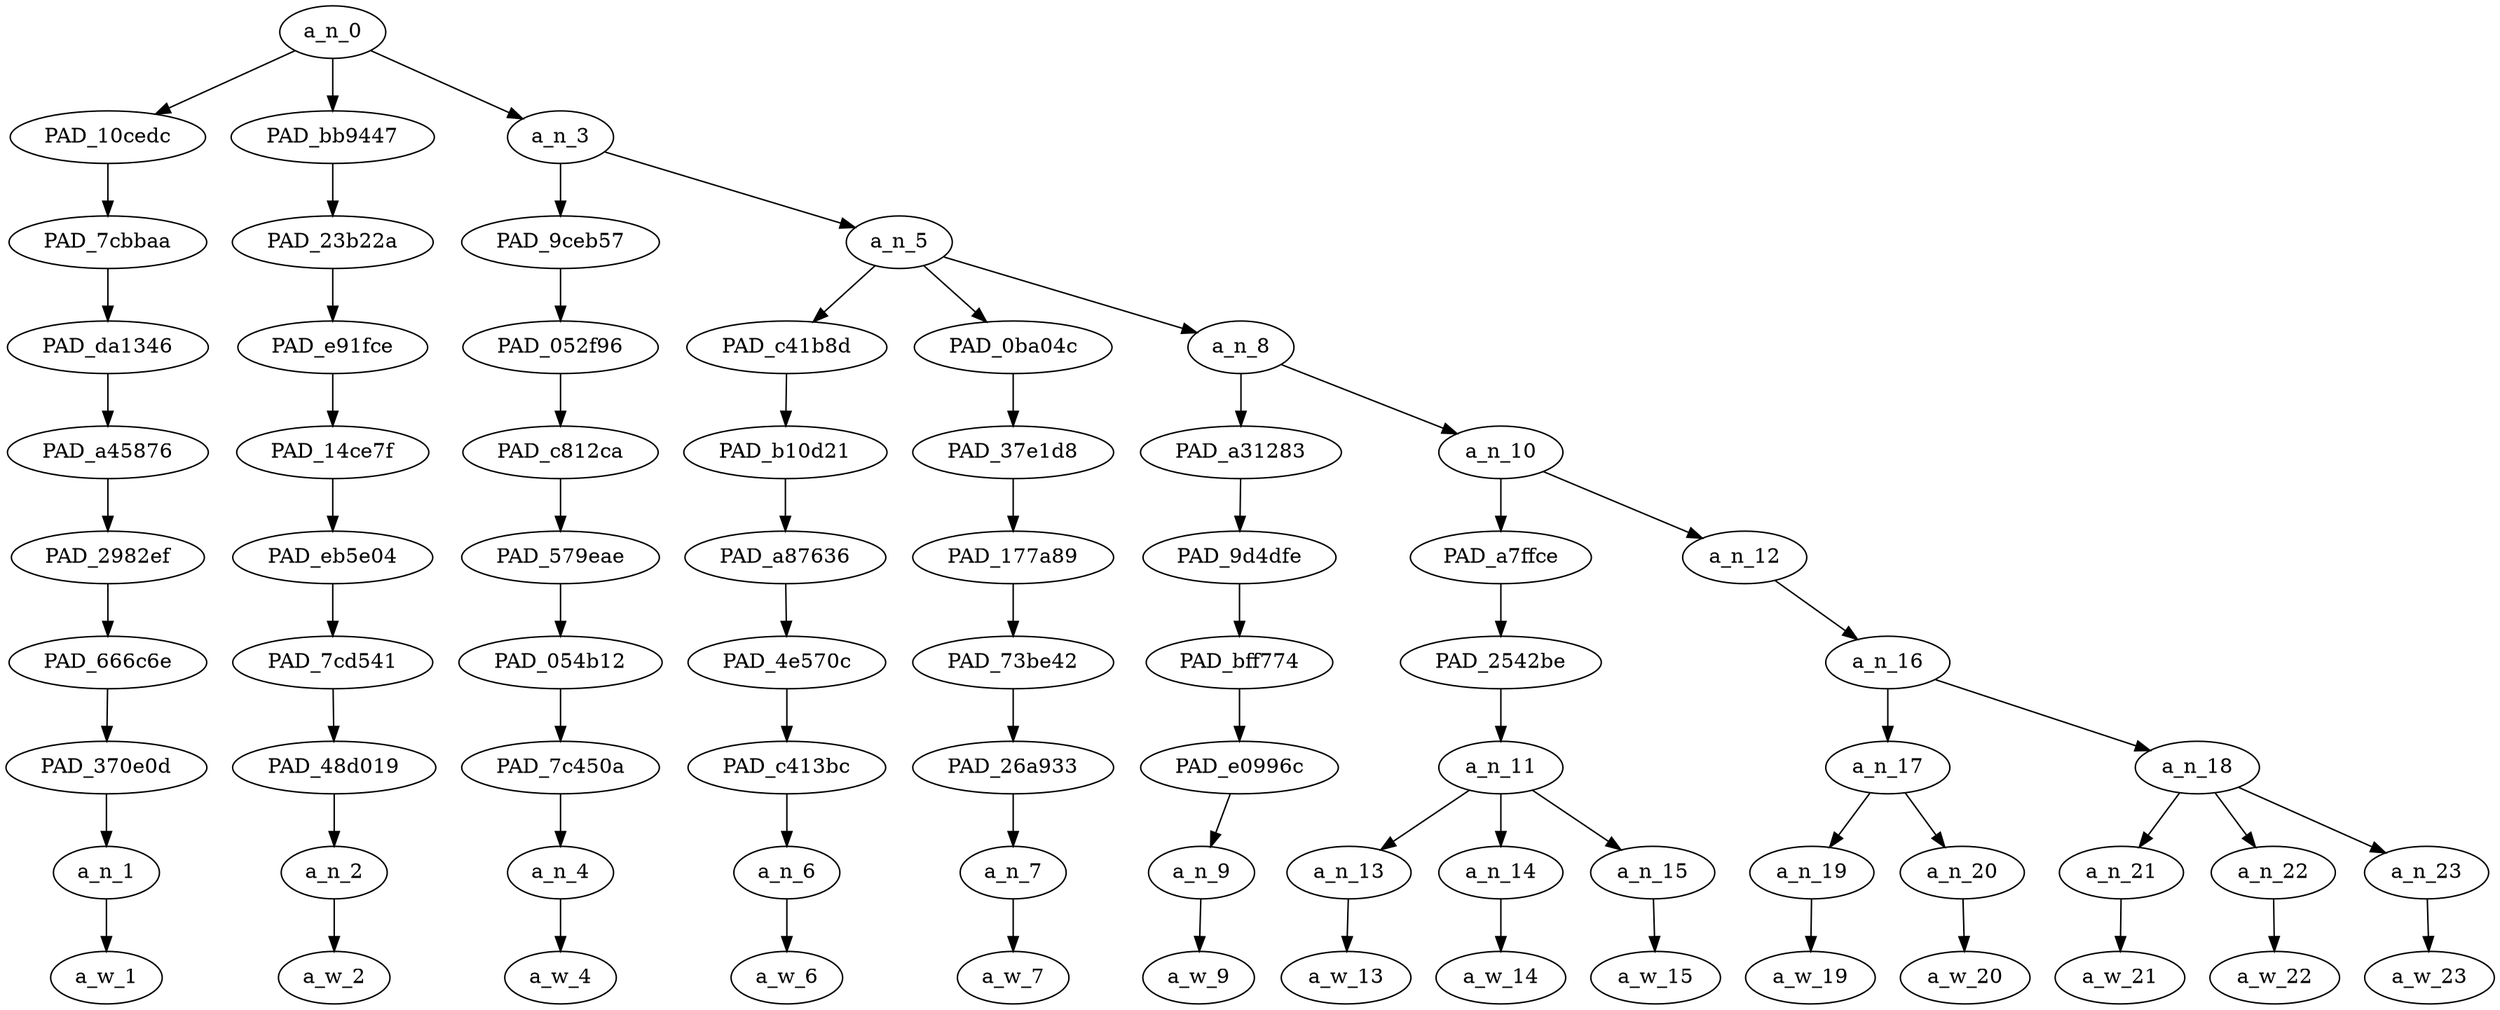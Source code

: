strict digraph "" {
	a_n_0	[div_dir=1,
		index=0,
		level=9,
		pos="1.440972222222222,9!",
		text_span="[0, 1, 2, 3, 4, 5, 6, 7, 8, 9, 10, 11, 12, 13]",
		value=0.99999998];
	PAD_10cedc	[div_dir=-1,
		index=0,
		level=8,
		pos="0.0,8!",
		text_span="[0]",
		value=0.04912064];
	a_n_0 -> PAD_10cedc;
	PAD_bb9447	[div_dir=1,
		index=1,
		level=8,
		pos="1.0,8!",
		text_span="[1]",
		value=0.04509051];
	a_n_0 -> PAD_bb9447;
	a_n_3	[div_dir=1,
		index=2,
		level=8,
		pos="3.3229166666666665,8!",
		text_span="[2, 3, 4, 5, 6, 7, 8, 9, 10, 11, 12, 13]",
		value=0.90475564];
	a_n_0 -> a_n_3;
	PAD_7cbbaa	[div_dir=-1,
		index=0,
		level=7,
		pos="0.0,7!",
		text_span="[0]",
		value=0.04912064];
	PAD_10cedc -> PAD_7cbbaa;
	PAD_da1346	[div_dir=-1,
		index=0,
		level=6,
		pos="0.0,6!",
		text_span="[0]",
		value=0.04912064];
	PAD_7cbbaa -> PAD_da1346;
	PAD_a45876	[div_dir=-1,
		index=0,
		level=5,
		pos="0.0,5!",
		text_span="[0]",
		value=0.04912064];
	PAD_da1346 -> PAD_a45876;
	PAD_2982ef	[div_dir=-1,
		index=0,
		level=4,
		pos="0.0,4!",
		text_span="[0]",
		value=0.04912064];
	PAD_a45876 -> PAD_2982ef;
	PAD_666c6e	[div_dir=-1,
		index=0,
		level=3,
		pos="0.0,3!",
		text_span="[0]",
		value=0.04912064];
	PAD_2982ef -> PAD_666c6e;
	PAD_370e0d	[div_dir=-1,
		index=0,
		level=2,
		pos="0.0,2!",
		text_span="[0]",
		value=0.04912064];
	PAD_666c6e -> PAD_370e0d;
	a_n_1	[div_dir=-1,
		index=0,
		level=1,
		pos="0.0,1!",
		text_span="[0]",
		value=0.04912064];
	PAD_370e0d -> a_n_1;
	a_w_1	[div_dir=0,
		index=0,
		level=0,
		pos="0,0!",
		text_span="[0]",
		value="<user>"];
	a_n_1 -> a_w_1;
	PAD_23b22a	[div_dir=1,
		index=1,
		level=7,
		pos="1.0,7!",
		text_span="[1]",
		value=0.04509051];
	PAD_bb9447 -> PAD_23b22a;
	PAD_e91fce	[div_dir=1,
		index=1,
		level=6,
		pos="1.0,6!",
		text_span="[1]",
		value=0.04509051];
	PAD_23b22a -> PAD_e91fce;
	PAD_14ce7f	[div_dir=1,
		index=1,
		level=5,
		pos="1.0,5!",
		text_span="[1]",
		value=0.04509051];
	PAD_e91fce -> PAD_14ce7f;
	PAD_eb5e04	[div_dir=1,
		index=1,
		level=4,
		pos="1.0,4!",
		text_span="[1]",
		value=0.04509051];
	PAD_14ce7f -> PAD_eb5e04;
	PAD_7cd541	[div_dir=1,
		index=1,
		level=3,
		pos="1.0,3!",
		text_span="[1]",
		value=0.04509051];
	PAD_eb5e04 -> PAD_7cd541;
	PAD_48d019	[div_dir=1,
		index=1,
		level=2,
		pos="1.0,2!",
		text_span="[1]",
		value=0.04509051];
	PAD_7cd541 -> PAD_48d019;
	a_n_2	[div_dir=1,
		index=1,
		level=1,
		pos="1.0,1!",
		text_span="[1]",
		value=0.04509051];
	PAD_48d019 -> a_n_2;
	a_w_2	[div_dir=0,
		index=1,
		level=0,
		pos="1,0!",
		text_span="[1]",
		value=them];
	a_n_2 -> a_w_2;
	PAD_9ceb57	[div_dir=1,
		index=2,
		level=7,
		pos="2.0,7!",
		text_span="[2]",
		value=0.05798328];
	a_n_3 -> PAD_9ceb57;
	a_n_5	[div_dir=1,
		index=3,
		level=7,
		pos="4.645833333333333,7!",
		text_span="[3, 4, 5, 6, 7, 8, 9, 10, 11, 12, 13]",
		value=0.84569749];
	a_n_3 -> a_n_5;
	PAD_052f96	[div_dir=1,
		index=2,
		level=6,
		pos="2.0,6!",
		text_span="[2]",
		value=0.05798328];
	PAD_9ceb57 -> PAD_052f96;
	PAD_c812ca	[div_dir=1,
		index=2,
		level=5,
		pos="2.0,5!",
		text_span="[2]",
		value=0.05798328];
	PAD_052f96 -> PAD_c812ca;
	PAD_579eae	[div_dir=1,
		index=2,
		level=4,
		pos="2.0,4!",
		text_span="[2]",
		value=0.05798328];
	PAD_c812ca -> PAD_579eae;
	PAD_054b12	[div_dir=1,
		index=2,
		level=3,
		pos="2.0,3!",
		text_span="[2]",
		value=0.05798328];
	PAD_579eae -> PAD_054b12;
	PAD_7c450a	[div_dir=1,
		index=2,
		level=2,
		pos="2.0,2!",
		text_span="[2]",
		value=0.05798328];
	PAD_054b12 -> PAD_7c450a;
	a_n_4	[div_dir=1,
		index=2,
		level=1,
		pos="2.0,1!",
		text_span="[2]",
		value=0.05798328];
	PAD_7c450a -> a_n_4;
	a_w_4	[div_dir=0,
		index=2,
		level=0,
		pos="2,0!",
		text_span="[2]",
		value=boss];
	a_n_4 -> a_w_4;
	PAD_c41b8d	[div_dir=1,
		index=3,
		level=6,
		pos="3.0,6!",
		text_span="[3]",
		value=0.03947125];
	a_n_5 -> PAD_c41b8d;
	PAD_0ba04c	[div_dir=-1,
		index=4,
		level=6,
		pos="4.0,6!",
		text_span="[4]",
		value=0.04348501];
	a_n_5 -> PAD_0ba04c;
	a_n_8	[div_dir=1,
		index=5,
		level=6,
		pos="6.9375,6!",
		text_span="[5, 6, 7, 8, 9, 10, 11, 12, 13]",
		value=0.76169084];
	a_n_5 -> a_n_8;
	PAD_b10d21	[div_dir=1,
		index=3,
		level=5,
		pos="3.0,5!",
		text_span="[3]",
		value=0.03947125];
	PAD_c41b8d -> PAD_b10d21;
	PAD_a87636	[div_dir=1,
		index=3,
		level=4,
		pos="3.0,4!",
		text_span="[3]",
		value=0.03947125];
	PAD_b10d21 -> PAD_a87636;
	PAD_4e570c	[div_dir=1,
		index=3,
		level=3,
		pos="3.0,3!",
		text_span="[3]",
		value=0.03947125];
	PAD_a87636 -> PAD_4e570c;
	PAD_c413bc	[div_dir=1,
		index=3,
		level=2,
		pos="3.0,2!",
		text_span="[3]",
		value=0.03947125];
	PAD_4e570c -> PAD_c413bc;
	a_n_6	[div_dir=1,
		index=3,
		level=1,
		pos="3.0,1!",
		text_span="[3]",
		value=0.03947125];
	PAD_c413bc -> a_n_6;
	a_w_6	[div_dir=0,
		index=3,
		level=0,
		pos="3,0!",
		text_span="[3]",
		value=can];
	a_n_6 -> a_w_6;
	PAD_37e1d8	[div_dir=-1,
		index=4,
		level=5,
		pos="4.0,5!",
		text_span="[4]",
		value=0.04348501];
	PAD_0ba04c -> PAD_37e1d8;
	PAD_177a89	[div_dir=-1,
		index=4,
		level=4,
		pos="4.0,4!",
		text_span="[4]",
		value=0.04348501];
	PAD_37e1d8 -> PAD_177a89;
	PAD_73be42	[div_dir=-1,
		index=4,
		level=3,
		pos="4.0,3!",
		text_span="[4]",
		value=0.04348501];
	PAD_177a89 -> PAD_73be42;
	PAD_26a933	[div_dir=-1,
		index=4,
		level=2,
		pos="4.0,2!",
		text_span="[4]",
		value=0.04348501];
	PAD_73be42 -> PAD_26a933;
	a_n_7	[div_dir=-1,
		index=4,
		level=1,
		pos="4.0,1!",
		text_span="[4]",
		value=0.04348501];
	PAD_26a933 -> a_n_7;
	a_w_7	[div_dir=0,
		index=4,
		level=0,
		pos="4,0!",
		text_span="[4]",
		value=i];
	a_n_7 -> a_w_7;
	PAD_a31283	[div_dir=1,
		index=5,
		level=5,
		pos="5.0,5!",
		text_span="[5]",
		value=0.03389842];
	a_n_8 -> PAD_a31283;
	a_n_10	[div_dir=1,
		index=6,
		level=5,
		pos="8.875,5!",
		text_span="[6, 7, 8, 9, 10, 11, 12, 13]",
		value=0.72656720];
	a_n_8 -> a_n_10;
	PAD_9d4dfe	[div_dir=1,
		index=5,
		level=4,
		pos="5.0,4!",
		text_span="[5]",
		value=0.03389842];
	PAD_a31283 -> PAD_9d4dfe;
	PAD_bff774	[div_dir=1,
		index=5,
		level=3,
		pos="5.0,3!",
		text_span="[5]",
		value=0.03389842];
	PAD_9d4dfe -> PAD_bff774;
	PAD_e0996c	[div_dir=1,
		index=5,
		level=2,
		pos="5.0,2!",
		text_span="[5]",
		value=0.03389842];
	PAD_bff774 -> PAD_e0996c;
	a_n_9	[div_dir=1,
		index=5,
		level=1,
		pos="5.0,1!",
		text_span="[5]",
		value=0.03389842];
	PAD_e0996c -> a_n_9;
	a_w_9	[div_dir=0,
		index=5,
		level=0,
		pos="5,0!",
		text_span="[5]",
		value=have];
	a_n_9 -> a_w_9;
	PAD_a7ffce	[div_dir=-1,
		index=6,
		level=4,
		pos="7.0,4!",
		text_span="[6, 7, 8]",
		value=0.09522497];
	a_n_10 -> PAD_a7ffce;
	a_n_12	[div_dir=1,
		index=7,
		level=4,
		pos="10.75,4!",
		text_span="[9, 10, 11, 12, 13]",
		value=0.63009579];
	a_n_10 -> a_n_12;
	PAD_2542be	[div_dir=-1,
		index=6,
		level=3,
		pos="7.0,3!",
		text_span="[6, 7, 8]",
		value=0.09522497];
	PAD_a7ffce -> PAD_2542be;
	a_n_11	[div_dir=-1,
		index=6,
		level=2,
		pos="7.0,2!",
		text_span="[6, 7, 8]",
		value=0.09522497];
	PAD_2542be -> a_n_11;
	a_n_13	[div_dir=-1,
		index=6,
		level=1,
		pos="6.0,1!",
		text_span="[6]",
		value=0.02516653];
	a_n_11 -> a_n_13;
	a_n_14	[div_dir=-1,
		index=7,
		level=1,
		pos="7.0,1!",
		text_span="[7]",
		value=0.02769150];
	a_n_11 -> a_n_14;
	a_n_15	[div_dir=1,
		index=8,
		level=1,
		pos="8.0,1!",
		text_span="[8]",
		value=0.04229155];
	a_n_11 -> a_n_15;
	a_w_13	[div_dir=0,
		index=6,
		level=0,
		pos="6,0!",
		text_span="[6]",
		value=a];
	a_n_13 -> a_w_13;
	a_w_14	[div_dir=0,
		index=7,
		level=0,
		pos="7,0!",
		text_span="[7]",
		value=few];
	a_n_14 -> a_w_14;
	a_w_15	[div_dir=0,
		index=8,
		level=0,
		pos="8,0!",
		text_span="[8]",
		value=days];
	a_n_15 -> a_w_15;
	a_n_16	[div_dir=1,
		index=7,
		level=3,
		pos="10.75,3!",
		text_span="[9, 10, 11, 12, 13]",
		value=0.62852869];
	a_n_12 -> a_n_16;
	a_n_17	[div_dir=-1,
		index=7,
		level=2,
		pos="9.5,2!",
		text_span="[9, 10]",
		value=0.11332052];
	a_n_16 -> a_n_17;
	a_n_18	[div_dir=1,
		index=8,
		level=2,
		pos="12.0,2!",
		text_span="[11, 12, 13]",
		value=0.51364108];
	a_n_16 -> a_n_18;
	a_n_19	[div_dir=-1,
		index=9,
		level=1,
		pos="9.0,1!",
		text_span="[9]",
		value=0.05327904];
	a_n_17 -> a_n_19;
	a_n_20	[div_dir=1,
		index=10,
		level=1,
		pos="10.0,1!",
		text_span="[10]",
		value=0.05999436];
	a_n_17 -> a_n_20;
	a_w_19	[div_dir=0,
		index=9,
		level=0,
		pos="9,0!",
		text_span="[9]",
		value=o];
	a_n_19 -> a_w_19;
	a_w_20	[div_dir=0,
		index=10,
		level=0,
		pos="10,0!",
		text_span="[10]",
		value=boss1];
	a_n_20 -> a_w_20;
	a_n_21	[div_dir=1,
		index=11,
		level=1,
		pos="11.0,1!",
		text_span="[11]",
		value=0.08622992];
	a_n_18 -> a_n_21;
	a_n_22	[div_dir=-1,
		index=12,
		level=1,
		pos="12.0,1!",
		text_span="[12]",
		value=0.06278750];
	a_n_18 -> a_n_22;
	a_n_23	[div_dir=1,
		index=13,
		level=1,
		pos="13.0,1!",
		text_span="[13]",
		value=0.36265721];
	a_n_18 -> a_n_23;
	a_w_21	[div_dir=0,
		index=11,
		level=0,
		pos="11,0!",
		text_span="[11]",
		value=shut];
	a_n_21 -> a_w_21;
	a_w_22	[div_dir=0,
		index=12,
		level=0,
		pos="12,0!",
		text_span="[12]",
		value=up];
	a_n_22 -> a_w_22;
	a_w_23	[div_dir=0,
		index=13,
		level=0,
		pos="13,0!",
		text_span="[13]",
		value=nigger];
	a_n_23 -> a_w_23;
}

